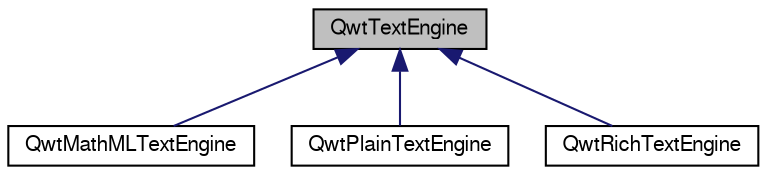 digraph G
{
  edge [fontname="FreeSans",fontsize="10",labelfontname="FreeSans",labelfontsize="10"];
  node [fontname="FreeSans",fontsize="10",shape=record];
  Node1 [label="QwtTextEngine",height=0.2,width=0.4,color="black", fillcolor="grey75", style="filled" fontcolor="black"];
  Node1 -> Node2 [dir="back",color="midnightblue",fontsize="10",style="solid",fontname="FreeSans"];
  Node2 [label="QwtMathMLTextEngine",height=0.2,width=0.4,color="black", fillcolor="white", style="filled",URL="$class_qwt_math_m_l_text_engine.html",tooltip="Text Engine for the MathML renderer of the Qt solutions package."];
  Node1 -> Node3 [dir="back",color="midnightblue",fontsize="10",style="solid",fontname="FreeSans"];
  Node3 [label="QwtPlainTextEngine",height=0.2,width=0.4,color="black", fillcolor="white", style="filled",URL="$class_qwt_plain_text_engine.html",tooltip="A text engine for plain texts."];
  Node1 -> Node4 [dir="back",color="midnightblue",fontsize="10",style="solid",fontname="FreeSans"];
  Node4 [label="QwtRichTextEngine",height=0.2,width=0.4,color="black", fillcolor="white", style="filled",URL="$class_qwt_rich_text_engine.html",tooltip="A text engine for Qt rich texts."];
}
